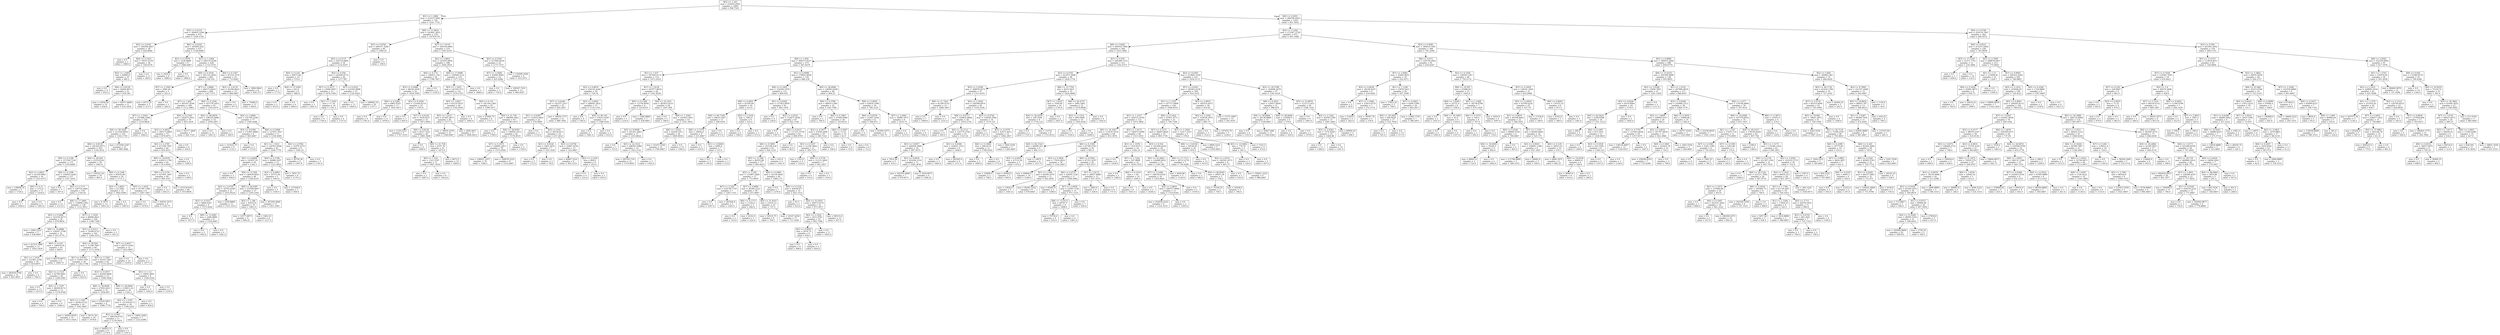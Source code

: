 digraph Tree {
node [shape=box] ;
0 [label="X[5] <= 1.243\nmse = 332652.0582\nsamples = 2000\nvalue = 996.7545"] ;
1 [label="X[1] <= 1.1869\nmse = 314237.5902\nsamples = 745\nvalue = 1241.7732"] ;
0 -> 1 [labeldistance=2.5, labelangle=45, headlabel="True"] ;
2 [label="X[3] <= 0.4119\nmse = 304825.5348\nsamples = 475\nvalue = 1106.3726"] ;
1 -> 2 ;
3 [label="X[2] <= 2.0161\nmse = 160246.4827\nsamples = 38\nvalue = 626.8684"] ;
2 -> 3 ;
4 [label="mse = 0.0\nsamples = 2\nvalue = 1866.0"] ;
3 -> 4 ;
5 [label="X[0] <= 0.1453\nmse = 79107.4159\nsamples = 36\nvalue = 558.0278"] ;
3 -> 5 ;
6 [label="X[5] <= 1.0483\nmse = 60985.6\nsamples = 25\nvalue = 685.2"] ;
5 -> 6 ;
7 [label="mse = 0.0\nsamples = 4\nvalue = 952.0"] ;
6 -> 7 ;
8 [label="X[6] <= 0.8139\nmse = 56460.8073\nsamples = 21\nvalue = 634.381"] ;
6 -> 8 ;
9 [label="mse = 12056.04\nsamples = 10\nvalue = 656.6"] ;
8 -> 9 ;
10 [label="mse = 95971.9669\nsamples = 11\nvalue = 614.1818"] ;
8 -> 10 ;
11 [label="mse = 0.0\nsamples = 11\nvalue = 269.0"] ;
5 -> 11 ;
12 [label="X[6] <= 0.0183\nmse = 295665.652\nsamples = 437\nvalue = 1148.0686"] ;
2 -> 12 ;
13 [label="X[3] <= 0.5978\nmse = 1636.8889\nsamples = 9\nvalue = 1886.6667"] ;
12 -> 13 ;
14 [label="mse = 2450.0\nsamples = 6\nvalue = 1888.0"] ;
13 -> 14 ;
15 [label="mse = 0.0\nsamples = 3\nvalue = 1884.0"] ;
13 -> 15 ;
16 [label="X[1] <= 1.1464\nmse = 290135.9168\nsamples = 428\nvalue = 1132.5374"] ;
12 -> 16 ;
17 [label="X[8] <= 6.3528\nmse = 291132.2458\nsamples = 405\nvalue = 1156.316"] ;
16 -> 17 ;
18 [label="X[7] <= 3.1991\nmse = 3985.44\nsamples = 5\nvalue = 243.4"] ;
17 -> 18 ;
19 [label="mse = 8372.25\nsamples = 2\nvalue = 212.5"] ;
18 -> 19 ;
20 [label="mse = 0.0\nsamples = 3\nvalue = 264.0"] ;
18 -> 20 ;
21 [label="X[7] <= 1.8968\nmse = 284173.6632\nsamples = 400\nvalue = 1167.7275"] ;
17 -> 21 ;
22 [label="X[7] <= 1.642\nmse = 305167.4544\nsamples = 309\nvalue = 1112.3883"] ;
21 -> 22 ;
23 [label="X[7] <= 1.5563\nmse = 237088.3388\nsamples = 230\nvalue = 1210.9826"] ;
22 -> 23 ;
24 [label="X[4] <= 58.3426\nmse = 213320.8024\nsamples = 216\nvalue = 1162.1759"] ;
23 -> 24 ;
25 [label="X[6] <= 0.8139\nmse = 181424.9572\nsamples = 203\nvalue = 1192.4532"] ;
24 -> 25 ;
26 [label="X[0] <= 0.1196\nmse = 157194.7126\nsamples = 173\nvalue = 1145.6069"] ;
25 -> 26 ;
27 [label="X[2] <= 2.0853\nmse = 61229.9961\nsamples = 16\nvalue = 1523.4375"] ;
26 -> 27 ;
28 [label="mse = 136604.16\nsamples = 5\nvalue = 1720.2"] ;
27 -> 28 ;
29 [label="X[0] <= 0.11\nmse = 1372.0\nsamples = 11\nvalue = 1434.0"] ;
27 -> 29 ;
30 [label="mse = 0.0\nsamples = 7\nvalue = 1406.0"] ;
29 -> 30 ;
31 [label="mse = 0.0\nsamples = 4\nvalue = 1483.0"] ;
29 -> 31 ;
32 [label="X[0] <= 0.1296\nmse = 150943.5438\nsamples = 157\nvalue = 1107.1019"] ;
26 -> 32 ;
33 [label="mse = 0.0\nsamples = 7\nvalue = 307.0"] ;
32 -> 33 ;
34 [label="X[2] <= 2.1171\nmse = 126719.1664\nsamples = 150\nvalue = 1144.44"] ;
32 -> 34 ;
35 [label="mse = 0.0\nsamples = 12\nvalue = 1513.0"] ;
34 -> 35 ;
36 [label="X[8] <= 17.2895\nmse = 124899.2382\nsamples = 138\nvalue = 1112.3913"] ;
34 -> 36 ;
37 [label="X[3] <= 0.5064\nmse = 163334.9273\nsamples = 34\nvalue = 878.8824"] ;
36 -> 37 ;
38 [label="mse = 1840.2222\nsamples = 3\nvalue = 436.6667"] ;
37 -> 38 ;
39 [label="X[4] <= 19.4886\nmse = 158207.3798\nsamples = 31\nvalue = 921.6774"] ;
37 -> 39 ;
40 [label="mse = 61314.1488\nsamples = 11\nvalue = 1052.1818"] ;
39 -> 40 ;
41 [label="X[0] <= 0.142\nmse = 196979.39\nsamples = 20\nvalue = 849.9"] ;
39 -> 41 ;
42 [label="X[1] <= 1.1034\nmse = 221941.2148\nsamples = 16\nvalue = 810.6875"] ;
41 -> 42 ;
43 [label="mse = 295034.0764\nsamples = 12\nvalue = 825.5833"] ;
42 -> 43 ;
44 [label="mse = 0.0\nsamples = 4\nvalue = 766.0"] ;
42 -> 44 ;
45 [label="mse = 66379.6875\nsamples = 4\nvalue = 1006.75"] ;
41 -> 45 ;
46 [label="X[7] <= 1.1659\nmse = 88680.0621\nsamples = 104\nvalue = 1188.7308"] ;
36 -> 46 ;
47 [label="X[3] <= 0.6313\nmse = 74306.6732\nsamples = 102\nvalue = 1206.3333"] ;
46 -> 47 ;
48 [label="X[4] <= 28.924\nmse = 71186.7847\nsamples = 90\nvalue = 1173.3556"] ;
47 -> 48 ;
49 [label="X[1] <= 0.9702\nmse = 73204.7181\nsamples = 28\nvalue = 1262.1786"] ;
48 -> 49 ;
50 [label="X[2] <= 2.1514\nmse = 62784.9601\nsamples = 26\nvalue = 1296.0385"] ;
49 -> 50 ;
51 [label="mse = 0.0\nsamples = 13\nvalue = 1413.0"] ;
50 -> 51 ;
52 [label="X[5] <= 1.1597\nmse = 98209.9172\nsamples = 13\nvalue = 1179.0769"] ;
50 -> 52 ;
53 [label="mse = 0.0\nsamples = 4\nvalue = 709.0"] ;
52 -> 53 ;
54 [label="mse = 0.0\nsamples = 9\nvalue = 1388.0"] ;
52 -> 54 ;
55 [label="mse = 0.0\nsamples = 2\nvalue = 822.0"] ;
49 -> 55 ;
56 [label="X[2] <= 3.7283\nmse = 65103.3447\nsamples = 62\nvalue = 1133.2419"] ;
48 -> 56 ;
57 [label="X[3] <= 0.5017\nmse = 65049.6084\nsamples = 53\nvalue = 1096.5094"] ;
56 -> 57 ;
58 [label="X[8] <= 18.9028\nmse = 27659.2415\nsamples = 33\nvalue = 1056.697"] ;
57 -> 58 ;
59 [label="X[5] <= 1.1597\nmse = 28382.9722\nsamples = 24\nvalue = 1041.6667"] ;
58 -> 59 ;
60 [label="mse = 34002.6939\nsamples = 14\nvalue = 1015.1429"] ;
59 -> 60 ;
61 [label="mse = 18151.56\nsamples = 10\nvalue = 1078.8"] ;
59 -> 61 ;
62 [label="mse = 23520.3951\nsamples = 9\nvalue = 1096.7778"] ;
58 -> 62 ;
63 [label="X[8] <= 28.0994\nmse = 119813.16\nsamples = 20\nvalue = 1162.2"] ;
57 -> 63 ;
64 [label="X[5] <= 1.1597\nmse = 121550.6173\nsamples = 18\nvalue = 1196.2222"] ;
63 -> 64 ;
65 [label="X[3] <= 0.565\nmse = 189338.9752\nsamples = 11\nvalue = 1179.5455"] ;
64 -> 65 ;
66 [label="mse = 346921.0\nsamples = 6\nvalue = 1170.0"] ;
65 -> 66 ;
67 [label="mse = 0.0\nsamples = 5\nvalue = 1191.0"] ;
65 -> 67 ;
68 [label="mse = 13902.2449\nsamples = 7\nvalue = 1222.4286"] ;
64 -> 68 ;
69 [label="mse = 0.0\nsamples = 2\nvalue = 856.0"] ;
63 -> 69 ;
70 [label="X[1] <= 1.12\nmse = 10682.4691\nsamples = 9\nvalue = 1349.5556"] ;
56 -> 70 ;
71 [label="mse = 0.0\nsamples = 5\nvalue = 1442.0"] ;
70 -> 71 ;
72 [label="mse = 0.0\nsamples = 4\nvalue = 1234.0"] ;
70 -> 72 ;
73 [label="X[7] <= 0.4057\nmse = 28375.5556\nsamples = 12\nvalue = 1453.6667"] ;
47 -> 73 ;
74 [label="mse = 0.0\nsamples = 10\nvalue = 1529.0"] ;
73 -> 74 ;
75 [label="mse = 0.0\nsamples = 2\nvalue = 1077.0"] ;
73 -> 75 ;
76 [label="mse = 0.0\nsamples = 2\nvalue = 291.0"] ;
46 -> 76 ;
77 [label="X[4] <= 28.924\nmse = 235518.04\nsamples = 30\nvalue = 1462.6"] ;
25 -> 77 ;
78 [label="mse = 144522.24\nsamples = 10\nvalue = 965.4"] ;
77 -> 78 ;
79 [label="X[0] <= 0.1296\nmse = 95610.06\nsamples = 20\nvalue = 1711.2"] ;
77 -> 79 ;
80 [label="X[2] <= 2.0853\nmse = 22.2092\nsamples = 14\nvalue = 1892.9286"] ;
79 -> 80 ;
81 [label="mse = 6.1875\nsamples = 12\nvalue = 1891.25"] ;
80 -> 81 ;
82 [label="mse = 0.0\nsamples = 2\nvalue = 1903.0"] ;
80 -> 82 ;
83 [label="X[5] <= 1.2035\nmse = 61785.1389\nsamples = 6\nvalue = 1287.1667"] ;
79 -> 83 ;
84 [label="mse = 0.0\nsamples = 2\nvalue = 1476.0"] ;
83 -> 84 ;
85 [label="mse = 65934.1875\nsamples = 4\nvalue = 1192.75"] ;
83 -> 85 ;
86 [label="mse = 473540.2367\nsamples = 13\nvalue = 689.3846"] ;
24 -> 86 ;
87 [label="mse = 0.0\nsamples = 14\nvalue = 1964.0"] ;
23 -> 87 ;
88 [label="X[0] <= 0.1595\nmse = 392675.5921\nsamples = 79\nvalue = 825.3418"] ;
22 -> 88 ;
89 [label="X[3] <= 0.4852\nmse = 395173.9905\nsamples = 72\nvalue = 879.8472"] ;
88 -> 89 ;
90 [label="X[2] <= 2.2785\nmse = 417240.7947\nsamples = 64\nvalue = 934.9531"] ;
89 -> 90 ;
91 [label="X[8] <= 24.8335\nmse = 416412.1782\nsamples = 62\nvalue = 913.8226"] ;
90 -> 91 ;
92 [label="X[0] <= 0.1276\nmse = 427491.3497\nsamples = 60\nvalue = 904.3167"] ;
91 -> 92 ;
93 [label="mse = 0.0\nsamples = 12\nvalue = 842.0"] ;
92 -> 93 ;
94 [label="mse = 533150.635\nsamples = 48\nvalue = 919.8958"] ;
92 -> 94 ;
95 [label="mse = 0.0\nsamples = 2\nvalue = 1199.0"] ;
91 -> 95 ;
96 [label="mse = 0.0\nsamples = 2\nvalue = 1590.0"] ;
90 -> 96 ;
97 [label="mse = 0.0\nsamples = 8\nvalue = 439.0"] ;
89 -> 97 ;
98 [label="mse = 22117.3469\nsamples = 7\nvalue = 264.7143"] ;
88 -> 98 ;
99 [label="X[0] <= 0.1204\nmse = 167178.1652\nsamples = 91\nvalue = 1355.6374"] ;
21 -> 99 ;
100 [label="X[4] <= 48.0876\nmse = 198120.4898\nsamples = 14\nvalue = 1659.2857"] ;
99 -> 100 ;
101 [label="mse = 0.0\nsamples = 12\nvalue = 1841.0"] ;
100 -> 101 ;
102 [label="mse = 0.0\nsamples = 2\nvalue = 569.0"] ;
100 -> 102 ;
103 [label="X[2] <= 2.0906\nmse = 141740.2189\nsamples = 77\nvalue = 1300.4286"] ;
99 -> 103 ;
104 [label="X[3] <= 0.6399\nmse = 171961.8889\nsamples = 6\nvalue = 945.6667"] ;
103 -> 104 ;
105 [label="mse = 153222.75\nsamples = 4\nvalue = 1132.5"] ;
104 -> 105 ;
106 [label="mse = 0.0\nsamples = 2\nvalue = 572.0"] ;
104 -> 106 ;
107 [label="X[0] <= 0.2908\nmse = 127651.7627\nsamples = 71\nvalue = 1330.4085"] ;
103 -> 107 ;
108 [label="X[1] <= 1.1012\nmse = 129763.9506\nsamples = 63\nvalue = 1296.7778"] ;
107 -> 108 ;
109 [label="X[1] <= 0.8498\nmse = 145637.01\nsamples = 50\nvalue = 1342.3"] ;
108 -> 109 ;
110 [label="mse = 0.0\nsamples = 2\nvalue = 994.0"] ;
109 -> 110 ;
111 [label="X[4] <= 31.958\nmse = 146439.9023\nsamples = 48\nvalue = 1356.8125"] ;
109 -> 111 ;
112 [label="X[2] <= 2.6728\nmse = 18742.6168\nsamples = 21\nvalue = 1435.9524"] ;
111 -> 112 ;
113 [label="X[3] <= 0.5527\nmse = 6668.0247\nsamples = 9\nvalue = 1575.4444"] ;
112 -> 113 ;
114 [label="mse = 0.0\nsamples = 3\nvalue = 1677.0"] ;
113 -> 114 ;
115 [label="X[8] <= 12.4481\nmse = 2266.8889\nsamples = 6\nvalue = 1524.6667"] ;
113 -> 115 ;
116 [label="mse = 0.0\nsamples = 2\nvalue = 1592.0"] ;
115 -> 116 ;
117 [label="mse = 0.0\nsamples = 4\nvalue = 1491.0"] ;
115 -> 117 ;
118 [label="mse = 2259.8889\nsamples = 12\nvalue = 1331.3333"] ;
112 -> 118 ;
119 [label="X[8] <= 26.6387\nmse = 237099.8957\nsamples = 27\nvalue = 1295.2593"] ;
111 -> 119 ;
120 [label="X[5] <= 1.186\nmse = 45010.8\nsamples = 10\nvalue = 1081.0"] ;
119 -> 120 ;
121 [label="mse = 12577.6875\nsamples = 4\nvalue = 846.25"] ;
120 -> 121 ;
122 [label="mse = 5402.25\nsamples = 6\nvalue = 1237.5"] ;
120 -> 122 ;
123 [label="mse = 307204.5606\nsamples = 17\nvalue = 1421.2941"] ;
119 -> 123 ;
124 [label="X[0] <= 0.1706\nmse = 30088.5207\nsamples = 13\nvalue = 1121.6923"] ;
108 -> 124 ;
125 [label="X[3] <= 0.4903\nmse = 55751.04\nsamples = 5\nvalue = 1043.6"] ;
124 -> 125 ;
126 [label="mse = 0.0\nsamples = 3\nvalue = 1100.0"] ;
125 -> 126 ;
127 [label="mse = 127449.0\nsamples = 2\nvalue = 959.0"] ;
125 -> 127 ;
128 [label="mse = 7855.75\nsamples = 8\nvalue = 1170.5"] ;
124 -> 128 ;
129 [label="X[2] <= 2.6706\nmse = 31970.4375\nsamples = 8\nvalue = 1595.25"] ;
107 -> 129 ;
130 [label="mse = 30759.36\nsamples = 5\nvalue = 1507.8"] ;
129 -> 130 ;
131 [label="mse = 0.0\nsamples = 3\nvalue = 1741.0"] ;
129 -> 131 ;
132 [label="X[0] <= 0.1347\nmse = 87316.3176\nsamples = 23\nvalue = 713.8261"] ;
16 -> 132 ;
133 [label="X[2] <= 2.0176\nmse = 65166.8622\nsamples = 15\nvalue = 866.0667"] ;
132 -> 133 ;
134 [label="mse = 0.0\nsamples = 2\nvalue = 977.0"] ;
133 -> 134 ;
135 [label="mse = 73008.0\nsamples = 13\nvalue = 849.0"] ;
133 -> 135 ;
136 [label="mse = 3906.9844\nsamples = 8\nvalue = 428.375"] ;
132 -> 136 ;
137 [label="X[8] <= 11.9816\nmse = 241801.3625\nsamples = 270\nvalue = 1479.9778"] ;
1 -> 137 ;
138 [label="X[3] <= 0.6781\nmse = 299147.3208\nsamples = 60\nvalue = 1089.25"] ;
137 -> 138 ;
139 [label="X[3] <= 0.5137\nmse = 259724.6885\nsamples = 56\nvalue = 1152.9107"] ;
138 -> 139 ;
140 [label="X[0] <= 0.142\nmse = 40675.84\nsamples = 10\nvalue = 579.4"] ;
139 -> 140 ;
141 [label="mse = 0.0\nsamples = 2\nvalue = 177.0"] ;
140 -> 141 ;
142 [label="X[4] <= 27.4561\nmse = 243.0\nsamples = 8\nvalue = 680.0"] ;
140 -> 142 ;
143 [label="mse = 0.0\nsamples = 2\nvalue = 653.0"] ;
142 -> 143 ;
144 [label="mse = 0.0\nsamples = 6\nvalue = 689.0"] ;
142 -> 144 ;
145 [label="X[3] <= 0.556\nmse = 220296.6772\nsamples = 46\nvalue = 1277.587"] ;
139 -> 145 ;
146 [label="X[7] <= 0.1675\nmse = 13946.0947\nsamples = 13\nvalue = 1676.5385"] ;
145 -> 146 ;
147 [label="mse = 0.0\nsamples = 3\nvalue = 1461.0"] ;
146 -> 147 ;
148 [label="X[1] <= 1.1932\nmse = 11.76\nsamples = 10\nvalue = 1741.2"] ;
146 -> 148 ;
149 [label="mse = 0.0\nsamples = 6\nvalue = 1744.0"] ;
148 -> 149 ;
150 [label="mse = 0.0\nsamples = 4\nvalue = 1737.0"] ;
148 -> 150 ;
151 [label="X[7] <= 0.0101\nmse = 214185.8806\nsamples = 33\nvalue = 1120.4242"] ;
145 -> 151 ;
152 [label="mse = 0.0\nsamples = 13\nvalue = 1064.0"] ;
151 -> 152 ;
153 [label="mse = 349992.19\nsamples = 20\nvalue = 1157.1"] ;
151 -> 153 ;
154 [label="mse = 0.0\nsamples = 4\nvalue = 198.0"] ;
138 -> 154 ;
155 [label="X[7] <= 1.0135\nmse = 169334.6084\nsamples = 210\nvalue = 1591.6143"] ;
137 -> 155 ;
156 [label="X[2] <= 2.0853\nmse = 141035.0854\nsamples = 188\nvalue = 1640.2819"] ;
155 -> 156 ;
157 [label="X[0] <= 0.174\nmse = 106911.192\nsamples = 54\nvalue = 1796.7407"] ;
156 -> 157 ;
158 [label="X[3] <= 0.5086\nmse = 98194.3639\nsamples = 52\nvalue = 1818.5385"] ;
157 -> 158 ;
159 [label="X[6] <= 0.5284\nmse = 6982.9343\nsamples = 17\nvalue = 1931.6471"] ;
158 -> 159 ;
160 [label="mse = 0.0\nsamples = 4\nvalue = 1781.0"] ;
159 -> 160 ;
161 [label="mse = 0.0\nsamples = 13\nvalue = 1978.0"] ;
159 -> 161 ;
162 [label="X[3] <= 0.5456\nmse = 133264.8114\nsamples = 35\nvalue = 1763.6"] ;
158 -> 162 ;
163 [label="mse = 0.0\nsamples = 3\nvalue = 603.0"] ;
162 -> 163 ;
164 [label="X[7] <= 0.0129\nmse = 7639.0537\nsamples = 32\nvalue = 1872.4062"] ;
162 -> 164 ;
165 [label="mse = 1120.2222\nsamples = 3\nvalue = 1747.3333"] ;
164 -> 165 ;
166 [label="X[6] <= 0.8139\nmse = 6527.7432\nsamples = 29\nvalue = 1885.3448"] ;
164 -> 166 ;
167 [label="mse = 0.0\nsamples = 4\nvalue = 1960.0"] ;
166 -> 167 ;
168 [label="X[4] <= 21.758\nmse = 6537.76\nsamples = 25\nvalue = 1873.4"] ;
166 -> 168 ;
169 [label="X[5] <= 1.224\nmse = 1321.2397\nsamples = 11\nvalue = 1847.1818"] ;
168 -> 169 ;
170 [label="mse = 0.0\nsamples = 5\nvalue = 1887.0"] ;
169 -> 170 ;
171 [label="mse = 0.0\nsamples = 6\nvalue = 1814.0"] ;
169 -> 171 ;
172 [label="mse = 9672.0\nsamples = 14\nvalue = 1894.0"] ;
168 -> 172 ;
173 [label="mse = 0.0\nsamples = 2\nvalue = 1230.0"] ;
157 -> 173 ;
174 [label="X[8] <= 17.0098\nmse = 140946.3122\nsamples = 134\nvalue = 1577.2313"] ;
156 -> 174 ;
175 [label="X[5] <= 1.1455\nmse = 142193.573\nsamples = 131\nvalue = 1570.5725"] ;
174 -> 175 ;
176 [label="X[5] <= 1.0817\nmse = 63125.9525\nsamples = 44\nvalue = 1532.9545"] ;
175 -> 176 ;
177 [label="X[5] <= 1.0127\nmse = 47365.5875\nsamples = 40\nvalue = 1577.75"] ;
176 -> 177 ;
178 [label="mse = 79839.1078\nsamples = 23\nvalue = 1560.6087"] ;
177 -> 178 ;
179 [label="mse = 2495.4671\nsamples = 17\nvalue = 1600.9412"] ;
177 -> 179 ;
180 [label="mse = 0.0\nsamples = 4\nvalue = 1085.0"] ;
176 -> 180 ;
181 [label="X[0] <= 0.133\nmse = 181104.1485\nsamples = 87\nvalue = 1589.5977"] ;
175 -> 181 ;
182 [label="mse = 43560.75\nsamples = 4\nvalue = 1717.5"] ;
181 -> 182 ;
183 [label="X[4] <= 21.758\nmse = 186906.3661\nsamples = 83\nvalue = 1583.4337"] ;
181 -> 183 ;
184 [label="mse = 0.0\nsamples = 2\nvalue = 1769.0"] ;
183 -> 184 ;
185 [label="X[4] <= 38.6595\nmse = 190650.1015\nsamples = 81\nvalue = 1578.8519"] ;
183 -> 185 ;
186 [label="X[7] <= 0.1675\nmse = 194891.4911\nsamples = 79\nvalue = 1575.0506"] ;
185 -> 186 ;
187 [label="mse = 196021.1071\nsamples = 70\nvalue = 1580.5"] ;
186 -> 187 ;
188 [label="mse = 184078.2222\nsamples = 9\nvalue = 1532.6667"] ;
186 -> 188 ;
189 [label="mse = 0.0\nsamples = 2\nvalue = 1729.0"] ;
185 -> 189 ;
190 [label="mse = 0.0\nsamples = 3\nvalue = 1868.0"] ;
174 -> 190 ;
191 [label="X[3] <= 0.5545\nmse = 217964.6529\nsamples = 22\nvalue = 1175.7273"] ;
155 -> 191 ;
192 [label="X[7] <= 3.2848\nmse = 93494.4949\nsamples = 14\nvalue = 925.9286"] ;
191 -> 192 ;
193 [label="mse = 0.0\nsamples = 2\nvalue = 716.0"] ;
192 -> 193 ;
194 [label="mse = 100507.7431\nsamples = 12\nvalue = 960.9167"] ;
192 -> 194 ;
195 [label="mse = 135490.3594\nsamples = 8\nvalue = 1612.875"] ;
191 -> 195 ;
196 [label="X[0] <= 0.2931\nmse = 286790.0543\nsamples = 1255\nvalue = 851.3052"] ;
0 -> 196 [labeldistance=2.5, labelangle=-45, headlabel="False"] ;
197 [label="X[2] <= 3.1292\nmse = 272367.3726\nsamples = 873\nvalue = 941.1684"] ;
196 -> 197 ;
198 [label="X[8] <= 5.6401\nmse = 299163.7806\nsamples = 584\nvalue = 1015.3682"] ;
197 -> 198 ;
199 [label="X[8] <= 1.959\nmse = 306573.9227\nsamples = 273\nvalue = 847.8278"] ;
198 -> 199 ;
200 [label="X[1] <= 1.037\nmse = 397444.6172\nsamples = 114\nvalue = 1073.2018"] ;
199 -> 200 ;
201 [label="X[3] <= 0.6876\nmse = 250145.4244\nsamples = 50\nvalue = 729.34"] ;
200 -> 201 ;
202 [label="X[7] <= 4.6166\nmse = 142337.2327\nsamples = 35\nvalue = 562.2857"] ;
201 -> 202 ;
203 [label="X[1] <= 0.8387\nmse = 112814.4463\nsamples = 22\nvalue = 374.0909"] ;
202 -> 203 ;
204 [label="mse = 0.0\nsamples = 3\nvalue = 1114.0"] ;
203 -> 204 ;
205 [label="X[3] <= 0.62\nmse = 30536.615\nsamples = 19\nvalue = 257.2632"] ;
203 -> 205 ;
206 [label="X[1] <= 0.9144\nmse = 1803.2653\nsamples = 7\nvalue = 145.1429"] ;
205 -> 206 ;
207 [label="mse = 0.0\nsamples = 5\nvalue = 172.0"] ;
206 -> 207 ;
208 [label="mse = 0.0\nsamples = 2\nvalue = 78.0"] ;
206 -> 208 ;
209 [label="X[3] <= 0.6758\nmse = 35687.0556\nsamples = 12\nvalue = 322.6667"] ;
205 -> 209 ;
210 [label="mse = 60867.2222\nsamples = 6\nvalue = 392.3333"] ;
209 -> 210 ;
211 [label="X[2] <= 2.1256\nmse = 800.0\nsamples = 6\nvalue = 253.0"] ;
209 -> 211 ;
212 [label="mse = 0.0\nsamples = 4\nvalue = 233.0"] ;
211 -> 212 ;
213 [label="mse = 0.0\nsamples = 2\nvalue = 293.0"] ;
211 -> 213 ;
214 [label="mse = 30930.1775\nsamples = 13\nvalue = 880.7692"] ;
202 -> 214 ;
215 [label="X[2] <= 2.0493\nmse = 284642.3822\nsamples = 15\nvalue = 1119.1333"] ;
201 -> 215 ;
216 [label="mse = 0.0\nsamples = 6\nvalue = 700.0"] ;
215 -> 216 ;
217 [label="X[4] <= 46.142\nmse = 279212.0247\nsamples = 9\nvalue = 1398.5556"] ;
215 -> 217 ;
218 [label="mse = 0.0\nsamples = 7\nvalue = 1681.0"] ;
217 -> 218 ;
219 [label="mse = 0.0\nsamples = 2\nvalue = 410.0"] ;
217 -> 219 ;
220 [label="X[7] <= 1.9138\nmse = 347977.8818\nsamples = 64\nvalue = 1341.8438"] ;
200 -> 220 ;
221 [label="X[0] <= 0.1296\nmse = 12756.8056\nsamples = 6\nvalue = 319.8333"] ;
220 -> 221 ;
222 [label="mse = 0.0\nsamples = 3\nvalue = 210.0"] ;
221 -> 222 ;
223 [label="mse = 1386.8889\nsamples = 3\nvalue = 429.6667"] ;
221 -> 223 ;
224 [label="X[4] <= 25.1931\nmse = 263425.8315\nsamples = 58\nvalue = 1447.569"] ;
220 -> 224 ;
225 [label="mse = 0.0\nsamples = 5\nvalue = 348.0"] ;
224 -> 225 ;
226 [label="X[8] <= 1.3592\nmse = 163455.3051\nsamples = 53\nvalue = 1551.3019"] ;
224 -> 226 ;
227 [label="X[5] <= 9.9508\nmse = 291261.2803\nsamples = 17\nvalue = 1255.8824"] ;
226 -> 227 ;
228 [label="mse = 0.0\nsamples = 3\nvalue = 755.0"] ;
227 -> 228 ;
229 [label="X[5] <= 22.3122\nmse = 288393.5969\nsamples = 14\nvalue = 1363.2143"] ;
227 -> 229 ;
230 [label="mse = 365745.719\nsamples = 11\nvalue = 1379.9091"] ;
229 -> 230 ;
231 [label="mse = 0.0\nsamples = 3\nvalue = 1302.0"] ;
229 -> 231 ;
232 [label="X[8] <= 1.6242\nmse = 42429.1011\nsamples = 36\nvalue = 1690.8056"] ;
226 -> 232 ;
233 [label="mse = 53355.5556\nsamples = 21\nvalue = 1780.6667"] ;
232 -> 233 ;
234 [label="mse = 0.0\nsamples = 15\nvalue = 1565.0"] ;
232 -> 234 ;
235 [label="X[1] <= 0.9686\nmse = 178892.4838\nsamples = 159\nvalue = 686.239"] ;
199 -> 235 ;
236 [label="X[6] <= 0.1003\nmse = 154200.1979\nsamples = 111\nvalue = 806.018"] ;
235 -> 236 ;
237 [label="X[8] <= 4.4405\nmse = 42350.69\nsamples = 20\nvalue = 413.9"] ;
236 -> 237 ;
238 [label="X[4] <= 84.7169\nmse = 44633.5207\nsamples = 11\nvalue = 298.4545"] ;
237 -> 238 ;
239 [label="X[8] <= 2.7379\nmse = 16856.0\nsamples = 9\nvalue = 215.6667"] ;
238 -> 239 ;
240 [label="mse = 0.0\nsamples = 2\nvalue = 435.0"] ;
239 -> 240 ;
241 [label="X[1] <= 0.8446\nmse = 4000.0\nsamples = 7\nvalue = 153.0"] ;
239 -> 241 ;
242 [label="mse = 0.0\nsamples = 5\nvalue = 193.0"] ;
241 -> 242 ;
243 [label="mse = 0.0\nsamples = 2\nvalue = 53.0"] ;
241 -> 243 ;
244 [label="mse = 0.0\nsamples = 2\nvalue = 671.0"] ;
238 -> 244 ;
245 [label="X[2] <= 2.1454\nmse = 3362.0\nsamples = 9\nvalue = 555.0"] ;
237 -> 245 ;
246 [label="mse = 0.0\nsamples = 6\nvalue = 596.0"] ;
245 -> 246 ;
247 [label="mse = 0.0\nsamples = 3\nvalue = 473.0"] ;
245 -> 247 ;
248 [label="X[1] <= 0.8302\nmse = 137562.9059\nsamples = 91\nvalue = 892.1978"] ;
236 -> 248 ;
249 [label="mse = 0.0\nsamples = 4\nvalue = 228.0"] ;
248 -> 249 ;
250 [label="X[2] <= 2.0532\nmse = 122671.9186\nsamples = 87\nvalue = 922.7356"] ;
248 -> 250 ;
251 [label="mse = 0.0\nsamples = 4\nvalue = 1397.0"] ;
250 -> 251 ;
252 [label="X[6] <= 0.8127\nmse = 117221.5758\nsamples = 83\nvalue = 899.8795"] ;
250 -> 252 ;
253 [label="X[6] <= 0.5895\nmse = 103108.528\nsamples = 81\nvalue = 920.1235"] ;
252 -> 253 ;
254 [label="X[5] <= 12.366\nmse = 96325.86\nsamples = 77\nvalue = 895.6623"] ;
253 -> 254 ;
255 [label="X[5] <= 3.182\nmse = 115087.3484\nsamples = 37\nvalue = 772.9459"] ;
254 -> 255 ;
256 [label="X[7] <= 3.329\nmse = 224738.7755\nsamples = 7\nvalue = 1202.7143"] ;
255 -> 256 ;
257 [label="mse = 0.0\nsamples = 2\nvalue = 1047.0"] ;
256 -> 257 ;
258 [label="mse = 301056.0\nsamples = 5\nvalue = 1265.0"] ;
256 -> 258 ;
259 [label="X[7] <= 4.9989\nmse = 36349.2222\nsamples = 30\nvalue = 672.6667"] ;
255 -> 259 ;
260 [label="X[0] <= 0.1773\nmse = 11203.2\nsamples = 5\nvalue = 400.0"] ;
259 -> 260 ;
261 [label="mse = 0.0\nsamples = 2\nvalue = 514.0"] ;
260 -> 261 ;
262 [label="mse = 4232.0\nsamples = 3\nvalue = 324.0"] ;
260 -> 262 ;
263 [label="X[4] <= 31.9167\nmse = 23535.12\nsamples = 25\nvalue = 727.2"] ;
259 -> 263 ;
264 [label="mse = 50310.75\nsamples = 8\nvalue = 760.5"] ;
263 -> 264 ;
265 [label="mse = 10167.4256\nsamples = 17\nvalue = 711.5294"] ;
263 -> 265 ;
266 [label="X[6] <= 0.2985\nmse = 52156.4944\nsamples = 40\nvalue = 1009.175"] ;
254 -> 266 ;
267 [label="mse = 0.0\nsamples = 7\nvalue = 1278.0"] ;
266 -> 267 ;
268 [label="X[0] <= 0.1218\nmse = 44638.977\nsamples = 33\nvalue = 952.1515"] ;
266 -> 268 ;
269 [label="mse = 81.0\nsamples = 2\nvalue = 623.0"] ;
268 -> 269 ;
270 [label="X[4] <= 53.2932\nmse = 40073.0114\nsamples = 31\nvalue = 973.3871"] ;
268 -> 270 ;
271 [label="X[2] <= 2.1454\nmse = 3011.8781\nsamples = 19\nvalue = 983.7368"] ;
270 -> 271 ;
272 [label="X[1] <= 0.9055\nmse = 5676.75\nsamples = 8\nvalue = 954.5"] ;
271 -> 272 ;
273 [label="mse = 0.0\nsamples = 6\nvalue = 998.0"] ;
272 -> 273 ;
274 [label="mse = 0.0\nsamples = 2\nvalue = 824.0"] ;
272 -> 274 ;
275 [label="mse = 0.0\nsamples = 11\nvalue = 1005.0"] ;
271 -> 275 ;
276 [label="mse = 98315.0\nsamples = 12\nvalue = 957.0"] ;
270 -> 276 ;
277 [label="mse = 432.0\nsamples = 4\nvalue = 1391.0"] ;
253 -> 277 ;
278 [label="mse = 0.0\nsamples = 2\nvalue = 80.0"] ;
252 -> 278 ;
279 [label="X[4] <= 58.6946\nmse = 126093.0208\nsamples = 48\nvalue = 409.25"] ;
235 -> 279 ;
280 [label="X[6] <= 0.3789\nmse = 46610.1396\nsamples = 32\nvalue = 230.7188"] ;
279 -> 280 ;
281 [label="mse = 0.0\nsamples = 2\nvalue = 784.0"] ;
280 -> 281 ;
282 [label="X[0] <= 0.1963\nmse = 27948.9389\nsamples = 30\nvalue = 193.8333"] ;
280 -> 282 ;
283 [label="X[3] <= 0.5977\nmse = 27659.2006\nsamples = 18\nvalue = 280.7222"] ;
282 -> 283 ;
284 [label="X[3] <= 0.5107\nmse = 11250.3802\nsamples = 11\nvalue = 395.7273"] ;
283 -> 284 ;
285 [label="mse = 1323.0\nsamples = 4\nvalue = 316.0"] ;
284 -> 285 ;
286 [label="X[8] <= 3.5734\nmse = 11215.3469\nsamples = 7\nvalue = 441.2857"] ;
284 -> 286 ;
287 [label="mse = 0.0\nsamples = 4\nvalue = 533.0"] ;
286 -> 287 ;
288 [label="mse = 0.0\nsamples = 3\nvalue = 319.0"] ;
286 -> 288 ;
289 [label="mse = 0.0\nsamples = 7\nvalue = 100.0"] ;
283 -> 289 ;
290 [label="X[6] <= 0.5907\nmse = 72.25\nsamples = 12\nvalue = 63.5"] ;
282 -> 290 ;
291 [label="mse = 0.0\nsamples = 6\nvalue = 55.0"] ;
290 -> 291 ;
292 [label="mse = 0.0\nsamples = 6\nvalue = 72.0"] ;
290 -> 292 ;
293 [label="X[8] <= 5.0659\nmse = 93818.3398\nsamples = 16\nvalue = 766.3125"] ;
279 -> 293 ;
294 [label="X[6] <= 0.8579\nmse = 23363.3594\nsamples = 8\nvalue = 496.875"] ;
293 -> 294 ;
295 [label="mse = 0.0\nsamples = 4\nvalue = 448.0"] ;
294 -> 295 ;
296 [label="mse = 41949.1875\nsamples = 4\nvalue = 545.75"] ;
294 -> 296 ;
297 [label="X[7] <= 2.5061\nmse = 19080.1875\nsamples = 8\nvalue = 1035.75"] ;
293 -> 297 ;
298 [label="mse = 0.0\nsamples = 2\nvalue = 1275.0"] ;
297 -> 298 ;
299 [label="mse = 0.0\nsamples = 6\nvalue = 956.0"] ;
297 -> 299 ;
300 [label="X[1] <= 0.935\nmse = 246389.7123\nsamples = 311\nvalue = 1162.4373"] ;
198 -> 300 ;
301 [label="X[3] <= 0.5761\nmse = 221975.3906\nsamples = 90\nvalue = 1428.1778"] ;
300 -> 301 ;
302 [label="X[5] <= 2.4189\nmse = 308676.0572\nsamples = 57\nvalue = 1311.6316"] ;
301 -> 302 ;
303 [label="X[8] <= 11.7431\nmse = 81200.9722\nsamples = 12\nvalue = 1668.1667"] ;
302 -> 303 ;
304 [label="mse = 0.0\nsamples = 7\nvalue = 1909.0"] ;
303 -> 304 ;
305 [label="mse = 0.0\nsamples = 5\nvalue = 1331.0"] ;
303 -> 305 ;
306 [label="X[2] <= 2.3456\nmse = 326398.6914\nsamples = 45\nvalue = 1216.5556"] ;
302 -> 306 ;
307 [label="X[8] <= 9.0717\nmse = 330852.8894\nsamples = 29\nvalue = 1019.2759"] ;
306 -> 307 ;
308 [label="mse = 0.0\nsamples = 4\nvalue = 495.0"] ;
307 -> 308 ;
309 [label="X[4] <= 35.2112\nmse = 332774.3744\nsamples = 25\nvalue = 1103.16"] ;
307 -> 309 ;
310 [label="X[5] <= 5.8507\nmse = 294058.3086\nsamples = 16\nvalue = 897.9375"] ;
309 -> 310 ;
311 [label="mse = 7814.56\nsamples = 5\nvalue = 470.2"] ;
310 -> 311 ;
312 [label="X[1] <= 0.8439\nmse = 303204.2314\nsamples = 11\nvalue = 1092.3636"] ;
310 -> 312 ;
313 [label="mse = 441052.4082\nsamples = 7\nvalue = 979.8571"] ;
312 -> 313 ;
314 [label="mse = 1054.6875\nsamples = 4\nvalue = 1289.25"] ;
312 -> 314 ;
315 [label="X[1] <= 0.8368\nmse = 193621.3333\nsamples = 9\nvalue = 1468.0"] ;
309 -> 315 ;
316 [label="mse = 0.0\nsamples = 3\nvalue = 1662.0"] ;
315 -> 316 ;
317 [label="mse = 262205.0\nsamples = 6\nvalue = 1371.0"] ;
315 -> 317 ;
318 [label="X[3] <= 0.4728\nmse = 119928.3594\nsamples = 16\nvalue = 1574.125"] ;
306 -> 318 ;
319 [label="mse = 0.0\nsamples = 2\nvalue = 817.0"] ;
318 -> 319 ;
320 [label="X[5] <= 4.5579\nmse = 43471.0612\nsamples = 14\nvalue = 1682.2857"] ;
318 -> 320 ;
321 [label="X[8] <= 11.6961\nmse = 286.6116\nsamples = 11\nvalue = 1790.4545"] ;
320 -> 321 ;
322 [label="mse = 0.0\nsamples = 5\nvalue = 1809.0"] ;
321 -> 322 ;
323 [label="mse = 0.0\nsamples = 6\nvalue = 1775.0"] ;
321 -> 323 ;
324 [label="mse = 1605.5556\nsamples = 3\nvalue = 1285.6667"] ;
320 -> 324 ;
325 [label="X[8] <= 15.7792\nmse = 8233.5831\nsamples = 33\nvalue = 1629.4848"] ;
301 -> 325 ;
326 [label="X[7] <= 1.0253\nmse = 3166.09\nsamples = 10\nvalue = 1745.9"] ;
325 -> 326 ;
327 [label="X[4] <= 26.0359\nmse = 100.3594\nsamples = 8\nvalue = 1718.125"] ;
326 -> 327 ;
328 [label="mse = 0.0\nsamples = 2\nvalue = 1701.0"] ;
327 -> 328 ;
329 [label="mse = 3.4722\nsamples = 6\nvalue = 1723.8333"] ;
327 -> 329 ;
330 [label="mse = 0.0\nsamples = 2\nvalue = 1857.0"] ;
326 -> 330 ;
331 [label="X[8] <= 20.4757\nmse = 1982.5482\nsamples = 23\nvalue = 1578.8696"] ;
325 -> 331 ;
332 [label="X[2] <= 2.1514\nmse = 894.0499\nsamples = 19\nvalue = 1595.0526"] ;
331 -> 332 ;
333 [label="mse = 0.0\nsamples = 3\nvalue = 1526.0"] ;
332 -> 333 ;
334 [label="mse = 0.0\nsamples = 16\nvalue = 1608.0"] ;
332 -> 334 ;
335 [label="mse = 0.0\nsamples = 4\nvalue = 1502.0"] ;
331 -> 335 ;
336 [label="X[3] <= 0.6305\nmse = 215862.1429\nsamples = 221\nvalue = 1054.2172"] ;
300 -> 336 ;
337 [label="X[7] <= 4.9391\nmse = 185463.0236\nsamples = 164\nvalue = 954.3232"] ;
336 -> 337 ;
338 [label="X[1] <= 1.1355\nmse = 167717.6806\nsamples = 144\nvalue = 1000.8333"] ;
337 -> 338 ;
339 [label="X[1] <= 1.1017\nmse = 164515.2078\nsamples = 112\nvalue = 1072.5804"] ;
338 -> 339 ;
340 [label="X[5] <= 16.3297\nmse = 113534.7619\nsamples = 68\nvalue = 915.3676"] ;
339 -> 340 ;
341 [label="X[4] <= 64.1524\nmse = 69008.321\nsamples = 9\nvalue = 485.1111"] ;
340 -> 341 ;
342 [label="X[3] <= 0.6025\nmse = 47133.36\nsamples = 5\nvalue = 670.2"] ;
341 -> 342 ;
343 [label="mse = 33489.0\nsamples = 2\nvalue = 768.0"] ;
342 -> 343 ;
344 [label="mse = 45602.0\nsamples = 3\nvalue = 605.0"] ;
342 -> 344 ;
345 [label="mse = 1.6875\nsamples = 4\nvalue = 253.75"] ;
341 -> 345 ;
346 [label="X[0] <= 0.1595\nmse = 87780.5763\nsamples = 59\nvalue = 981.0"] ;
340 -> 346 ;
347 [label="X[3] <= 0.5064\nmse = 77610.4622\nsamples = 30\nvalue = 1102.2667"] ;
346 -> 347 ;
348 [label="mse = 64800.0\nsamples = 19\nvalue = 1189.0"] ;
347 -> 348 ;
349 [label="X[1] <= 1.096\nmse = 64300.2479\nsamples = 11\nvalue = 952.4545"] ;
347 -> 349 ;
350 [label="mse = 13924.0\nsamples = 5\nvalue = 1041.0"] ;
349 -> 350 ;
351 [label="mse = 94302.2222\nsamples = 6\nvalue = 878.6667"] ;
349 -> 351 ;
352 [label="X[6] <= 0.5942\nmse = 67351.4197\nsamples = 29\nvalue = 855.5517"] ;
346 -> 352 ;
353 [label="X[6] <= 0.4737\nmse = 42850.7128\nsamples = 17\nvalue = 1009.5882"] ;
352 -> 353 ;
354 [label="mse = 95481.0\nsamples = 2\nvalue = 1298.0"] ;
353 -> 354 ;
355 [label="X[7] <= 2.4058\nmse = 23263.7156\nsamples = 15\nvalue = 971.1333"] ;
353 -> 355 ;
356 [label="X[8] <= 12.9112\nmse = 40707.0\nsamples = 8\nvalue = 1008.0"] ;
355 -> 356 ;
357 [label="mse = 70756.0\nsamples = 4\nvalue = 935.0"] ;
356 -> 357 ;
358 [label="mse = 0.0\nsamples = 4\nvalue = 1081.0"] ;
356 -> 358 ;
359 [label="mse = 0.0\nsamples = 7\nvalue = 929.0"] ;
355 -> 359 ;
360 [label="X[7] <= 2.8172\nmse = 20827.8889\nsamples = 12\nvalue = 637.3333"] ;
352 -> 360 ;
361 [label="mse = 2883.0\nsamples = 4\nvalue = 438.0"] ;
360 -> 361 ;
362 [label="mse = 0.0\nsamples = 8\nvalue = 737.0"] ;
360 -> 362 ;
363 [label="X[5] <= 1.9172\nmse = 146073.9298\nsamples = 44\nvalue = 1315.5455"] ;
339 -> 363 ;
364 [label="X[1] <= 1.1078\nmse = 7316.9375\nsamples = 16\nvalue = 1582.25"] ;
363 -> 364 ;
365 [label="mse = 0.0\nsamples = 4\nvalue = 1438.0"] ;
364 -> 365 ;
366 [label="X[7] <= 1.7242\nmse = 507.8889\nsamples = 12\nvalue = 1630.3333"] ;
364 -> 366 ;
367 [label="mse = 0.0\nsamples = 2\nvalue = 1580.0"] ;
366 -> 367 ;
368 [label="X[0] <= 0.2316\nmse = 1.44\nsamples = 10\nvalue = 1640.4"] ;
366 -> 368 ;
369 [label="mse = 0.0\nsamples = 8\nvalue = 1641.0"] ;
368 -> 369 ;
370 [label="mse = 0.0\nsamples = 2\nvalue = 1638.0"] ;
368 -> 370 ;
371 [label="X[3] <= 0.554\nmse = 161490.6224\nsamples = 28\nvalue = 1163.1429"] ;
363 -> 371 ;
372 [label="X[5] <= 16.2863\nmse = 124486.9025\nsamples = 21\nvalue = 1305.381"] ;
371 -> 372 ;
373 [label="X[7] <= 3.1094\nmse = 148150.9336\nsamples = 16\nvalue = 1363.0625"] ;
372 -> 373 ;
374 [label="X[2] <= 2.0853\nmse = 206757.9669\nsamples = 11\nvalue = 1310.8182"] ;
373 -> 374 ;
375 [label="mse = 252636.2222\nsamples = 9\nvalue = 1314.3333"] ;
374 -> 375 ;
376 [label="mse = 0.0\nsamples = 2\nvalue = 1295.0"] ;
374 -> 376 ;
377 [label="mse = 0.0\nsamples = 5\nvalue = 1478.0"] ;
373 -> 377 ;
378 [label="mse = 4044.96\nsamples = 5\nvalue = 1120.8"] ;
372 -> 378 ;
379 [label="X[8] <= 17.1713\nmse = 29721.6735\nsamples = 7\nvalue = 736.4286"] ;
371 -> 379 ;
380 [label="mse = 0.0\nsamples = 2\nvalue = 682.0"] ;
379 -> 380 ;
381 [label="X[4] <= 80.8545\nmse = 39951.36\nsamples = 5\nvalue = 758.2"] ;
379 -> 381 ;
382 [label="mse = 75350.25\nsamples = 2\nvalue = 746.5"] ;
381 -> 382 ;
383 [label="mse = 16200.0\nsamples = 3\nvalue = 766.0"] ;
381 -> 383 ;
384 [label="X[0] <= 0.1442\nmse = 97851.0771\nsamples = 32\nvalue = 749.7188"] ;
338 -> 384 ;
385 [label="X[7] <= 4.1275\nmse = 56603.8828\nsamples = 23\nvalue = 895.1739"] ;
384 -> 385 ;
386 [label="X[8] <= 13.6558\nmse = 59106.95\nsamples = 20\nvalue = 870.5"] ;
385 -> 386 ;
387 [label="mse = 0.0\nsamples = 12\nvalue = 915.0"] ;
386 -> 387 ;
388 [label="X[2] <= 2.0531\nmse = 140341.4375\nsamples = 8\nvalue = 803.75"] ;
386 -> 388 ;
389 [label="mse = 0.0\nsamples = 2\nvalue = 555.0"] ;
388 -> 389 ;
390 [label="mse = 159621.2222\nsamples = 6\nvalue = 886.6667"] ;
388 -> 390 ;
391 [label="mse = 8800.2222\nsamples = 3\nvalue = 1059.6667"] ;
385 -> 391 ;
392 [label="X[1] <= 1.1656\nmse = 11017.3333\nsamples = 9\nvalue = 378.0"] ;
384 -> 392 ;
393 [label="X[5] <= 15.0484\nmse = 779.76\nsamples = 5\nvalue = 301.2"] ;
392 -> 393 ;
394 [label="mse = 0.0\nsamples = 3\nvalue = 324.0"] ;
393 -> 394 ;
395 [label="mse = 0.0\nsamples = 2\nvalue = 267.0"] ;
393 -> 395 ;
396 [label="mse = 7225.5\nsamples = 4\nvalue = 474.0"] ;
392 -> 396 ;
397 [label="X[5] <= 2.8933\nmse = 185514.4475\nsamples = 20\nvalue = 619.45"] ;
337 -> 397 ;
398 [label="X[2] <= 2.1204\nmse = 319536.1875\nsamples = 8\nvalue = 885.75"] ;
397 -> 398 ;
399 [label="mse = 0.0\nsamples = 3\nvalue = 314.0"] ;
398 -> 399 ;
400 [label="mse = 197435.76\nsamples = 5\nvalue = 1228.8"] ;
398 -> 400 ;
401 [label="mse = 17371.4097\nsamples = 12\nvalue = 441.9167"] ;
397 -> 401 ;
402 [label="X[5] <= 20.5768\nmse = 192008.2678\nsamples = 57\nvalue = 1341.6316"] ;
336 -> 402 ;
403 [label="X[8] <= 6.3651\nmse = 129417.6644\nsamples = 21\nvalue = 986.619"] ;
402 -> 403 ;
404 [label="X[4] <= 58.6066\nmse = 38138.8889\nsamples = 15\nvalue = 1149.6667"] ;
403 -> 404 ;
405 [label="mse = 0.0\nsamples = 4\nvalue = 1103.0"] ;
404 -> 405 ;
406 [label="mse = 50927.686\nsamples = 11\nvalue = 1166.6364"] ;
404 -> 406 ;
407 [label="X[4] <= 58.6066\nmse = 125000.0\nsamples = 6\nvalue = 579.0"] ;
403 -> 407 ;
408 [label="mse = 0.0\nsamples = 4\nvalue = 329.0"] ;
407 -> 408 ;
409 [label="mse = 0.0\nsamples = 2\nvalue = 1079.0"] ;
407 -> 409 ;
410 [label="X[5] <= 23.8879\nmse = 112113.1451\nsamples = 36\nvalue = 1548.7222"] ;
402 -> 410 ;
411 [label="mse = 0.0\nsamples = 9\nvalue = 1991.0"] ;
410 -> 411 ;
412 [label="X[2] <= 2.1202\nmse = 62546.5789\nsamples = 27\nvalue = 1401.2963"] ;
410 -> 412 ;
413 [label="X[2] <= 2.0563\nmse = 7374.5056\nsamples = 25\nvalue = 1464.88"] ;
412 -> 413 ;
414 [label="mse = 0.0\nsamples = 11\nvalue = 1368.0"] ;
413 -> 414 ;
415 [label="mse = 0.0\nsamples = 14\nvalue = 1541.0"] ;
413 -> 415 ;
416 [label="mse = 69960.25\nsamples = 2\nvalue = 606.5"] ;
412 -> 416 ;
417 [label="X[3] <= 0.4991\nmse = 184610.7091\nsamples = 289\nvalue = 791.2284"] ;
197 -> 417 ;
418 [label="X[6] <= 0.673\nmse = 126739.2093\nsamples = 81\nvalue = 618.0247"] ;
417 -> 418 ;
419 [label="X[7] <= 2.8481\nmse = 35465.9053\nsamples = 35\nvalue = 432.4571"] ;
418 -> 419 ;
420 [label="X[2] <= 4.8439\nmse = 29238.0247\nsamples = 9\nvalue = 216.4444"] ;
419 -> 420 ;
421 [label="mse = 0.0\nsamples = 2\nvalue = 20.0"] ;
420 -> 421 ;
422 [label="X[7] <= 2.1082\nmse = 23415.6735\nsamples = 7\nvalue = 272.5714"] ;
420 -> 422 ;
423 [label="mse = 5329.0\nsamples = 2\nvalue = 262.0"] ;
422 -> 423 ;
424 [label="mse = 30587.76\nsamples = 5\nvalue = 276.8"] ;
422 -> 424 ;
425 [label="X[1] <= 1.1196\nmse = 15878.5621\nsamples = 26\nvalue = 507.2308"] ;
419 -> 425 ;
426 [label="mse = 17822.25\nsamples = 2\nvalue = 794.5"] ;
425 -> 426 ;
427 [label="X[7] <= 4.0461\nmse = 8266.5399\nsamples = 24\nvalue = 483.2917"] ;
425 -> 427 ;
428 [label="X[4] <= 39.2601\nmse = 568.4429\nsamples = 17\nvalue = 525.7059"] ;
427 -> 428 ;
429 [label="mse = 0.0\nsamples = 2\nvalue = 591.0"] ;
428 -> 429 ;
430 [label="mse = 0.0\nsamples = 15\nvalue = 517.0"] ;
428 -> 430 ;
431 [label="mse = 11982.7755\nsamples = 7\nvalue = 380.2857"] ;
427 -> 431 ;
432 [label="X[2] <= 4.1458\nmse = 150050.1267\nsamples = 46\nvalue = 759.2174"] ;
418 -> 432 ;
433 [label="X[8] <= 19.597\nmse = 55498.64\nsamples = 15\nvalue = 1042.6"] ;
432 -> 433 ;
434 [label="X[6] <= 1.6365\nmse = 22731.0\nsamples = 8\nvalue = 1190.0"] ;
433 -> 434 ;
435 [label="mse = 0.0\nsamples = 2\nvalue = 1451.0"] ;
434 -> 435 ;
436 [label="X[8] <= 10.1683\nmse = 32.0\nsamples = 6\nvalue = 1103.0"] ;
434 -> 436 ;
437 [label="mse = 0.0\nsamples = 2\nvalue = 1095.0"] ;
436 -> 437 ;
438 [label="mse = 0.0\nsamples = 4\nvalue = 1107.0"] ;
436 -> 438 ;
439 [label="X[1] <= 1.1498\nmse = 39738.9796\nsamples = 7\nvalue = 874.1429"] ;
433 -> 439 ;
440 [label="X[0] <= 0.1475\nmse = 144.0\nsamples = 4\nvalue = 707.0"] ;
439 -> 440 ;
441 [label="mse = 0.0\nsamples = 2\nvalue = 695.0"] ;
440 -> 441 ;
442 [label="mse = 0.0\nsamples = 2\nvalue = 719.0"] ;
440 -> 442 ;
443 [label="mse = 5618.0\nsamples = 3\nvalue = 1097.0"] ;
439 -> 443 ;
444 [label="X[7] <= 4.2459\nmse = 138141.1842\nsamples = 31\nvalue = 622.0968"] ;
432 -> 444 ;
445 [label="X[5] <= 12.6954\nmse = 93709.6224\nsamples = 25\nvalue = 537.76"] ;
444 -> 445 ;
446 [label="X[1] <= 0.9876\nmse = 85108.8843\nsamples = 22\nvalue = 586.5455"] ;
445 -> 446 ;
447 [label="X[0] <= 0.2245\nmse = 89984.5556\nsamples = 6\nvalue = 749.6667"] ;
446 -> 447 ;
448 [label="X[8] <= 30.9495\nmse = 74200.5\nsamples = 4\nvalue = 892.0"] ;
447 -> 448 ;
449 [label="mse = 90601.0\nsamples = 2\nvalue = 722.0"] ;
448 -> 449 ;
450 [label="mse = 0.0\nsamples = 2\nvalue = 1062.0"] ;
448 -> 450 ;
451 [label="mse = 0.0\nsamples = 2\nvalue = 465.0"] ;
447 -> 451 ;
452 [label="X[7] <= 1.1316\nmse = 69560.4844\nsamples = 16\nvalue = 525.375"] ;
446 -> 452 ;
453 [label="X[2] <= 6.9925\nmse = 109691.1389\nsamples = 6\nvalue = 437.1667"] ;
452 -> 453 ;
454 [label="mse = 111706.8889\nsamples = 3\nvalue = 280.3333"] ;
453 -> 454 ;
455 [label="mse = 58482.0\nsamples = 3\nvalue = 594.0"] ;
453 -> 455 ;
456 [label="X[0] <= 0.129\nmse = 38012.61\nsamples = 10\nvalue = 578.3"] ;
452 -> 456 ;
457 [label="mse = 6984.1875\nsamples = 4\nvalue = 682.25"] ;
456 -> 457 ;
458 [label="X[8] <= 19.4538\nmse = 46692.0\nsamples = 6\nvalue = 509.0"] ;
456 -> 458 ;
459 [label="mse = 36963.0\nsamples = 4\nvalue = 614.0"] ;
458 -> 459 ;
460 [label="mse = 0.0\nsamples = 2\nvalue = 299.0"] ;
458 -> 460 ;
461 [label="mse = 11336.0\nsamples = 3\nvalue = 180.0"] ;
445 -> 461 ;
462 [label="X[6] <= 0.8083\nmse = 170152.25\nsamples = 6\nvalue = 973.5"] ;
444 -> 462 ;
463 [label="mse = 8192.0\nsamples = 3\nvalue = 566.0"] ;
462 -> 463 ;
464 [label="mse = 0.0\nsamples = 3\nvalue = 1381.0"] ;
462 -> 464 ;
465 [label="X[5] <= 6.8889\nmse = 190915.2664\nsamples = 208\nvalue = 858.6779"] ;
417 -> 465 ;
466 [label="X[8] <= 15.0333\nmse = 205399.9998\nsamples = 138\nvalue = 955.9855"] ;
465 -> 466 ;
467 [label="X[2] <= 5.6348\nmse = 15958.7891\nsamples = 21\nvalue = 1341.1429"] ;
466 -> 467 ;
468 [label="X[3] <= 0.6426\nmse = 8319.6944\nsamples = 18\nvalue = 1379.5"] ;
467 -> 468 ;
469 [label="X[4] <= 62.9423\nmse = 2208.8398\nsamples = 16\nvalue = 1351.3125"] ;
468 -> 469 ;
470 [label="mse = 289.0\nsamples = 4\nvalue = 1418.0"] ;
469 -> 470 ;
471 [label="X[0] <= 0.1687\nmse = 872.2431\nsamples = 12\nvalue = 1329.0833"] ;
469 -> 471 ;
472 [label="mse = 0.0\nsamples = 4\nvalue = 1289.0"] ;
471 -> 472 ;
473 [label="X[3] <= 0.5558\nmse = 103.3594\nsamples = 8\nvalue = 1349.125"] ;
471 -> 473 ;
474 [label="mse = 0.0\nsamples = 5\nvalue = 1357.0"] ;
473 -> 474 ;
475 [label="mse = 0.0\nsamples = 3\nvalue = 1336.0"] ;
473 -> 475 ;
476 [label="mse = 0.0\nsamples = 2\nvalue = 1605.0"] ;
468 -> 476 ;
477 [label="mse = 0.0\nsamples = 3\nvalue = 1111.0"] ;
467 -> 477 ;
478 [label="X[1] <= 1.0741\nmse = 207996.9618\nsamples = 117\nvalue = 886.8547"] ;
466 -> 478 ;
479 [label="X[3] <= 0.6549\nmse = 216966.1512\nsamples = 39\nvalue = 1084.7179"] ;
478 -> 479 ;
480 [label="X[5] <= 1.6495\nmse = 238920.5517\nsamples = 29\nvalue = 982.0"] ;
479 -> 480 ;
481 [label="X[2] <= 4.7767\nmse = 115503.6836\nsamples = 16\nvalue = 1257.9375"] ;
480 -> 481 ;
482 [label="mse = 138118.4097\nsamples = 12\nvalue = 1194.9167"] ;
481 -> 482 ;
483 [label="mse = 0.0\nsamples = 4\nvalue = 1447.0"] ;
481 -> 483 ;
484 [label="X[2] <= 4.8031\nmse = 181767.0059\nsamples = 13\nvalue = 642.3846"] ;
480 -> 484 ;
485 [label="X[0] <= 0.1803\nmse = 181625.76\nsamples = 10\nvalue = 754.2"] ;
484 -> 485 ;
486 [label="mse = 258290.8163\nsamples = 7\nvalue = 735.4286"] ;
485 -> 486 ;
487 [label="mse = 0.0\nsamples = 3\nvalue = 798.0"] ;
485 -> 487 ;
488 [label="mse = 1643.5556\nsamples = 3\nvalue = 269.6667"] ;
484 -> 488 ;
489 [label="X[6] <= 0.5954\nmse = 33966.84\nsamples = 10\nvalue = 1382.6"] ;
479 -> 489 ;
490 [label="mse = 26757.5556\nsamples = 3\nvalue = 1243.6667"] ;
489 -> 490 ;
491 [label="mse = 25238.6939\nsamples = 7\nvalue = 1442.1429"] ;
489 -> 491 ;
492 [label="X[6] <= 2.077\nmse = 174149.9684\nsamples = 78\nvalue = 787.9231"] ;
478 -> 492 ;
493 [label="X[8] <= 16.6586\nmse = 167378.6954\nsamples = 74\nvalue = 815.7027"] ;
492 -> 493 ;
494 [label="X[1] <= 1.1197\nmse = 37635.719\nsamples = 11\nvalue = 574.9091"] ;
493 -> 494 ;
495 [label="X[7] <= 4.5385\nmse = 3362.1389\nsamples = 6\nvalue = 741.8333"] ;
494 -> 495 ;
496 [label="mse = 0.0\nsamples = 4\nvalue = 721.0"] ;
495 -> 496 ;
497 [label="mse = 7482.25\nsamples = 2\nvalue = 783.5"] ;
495 -> 497 ;
498 [label="X[7] <= 4.5385\nmse = 5203.84\nsamples = 5\nvalue = 374.6"] ;
494 -> 498 ;
499 [label="mse = 4225.0\nsamples = 2\nvalue = 302.0"] ;
498 -> 499 ;
500 [label="mse = 0.0\nsamples = 3\nvalue = 423.0"] ;
498 -> 500 ;
501 [label="X[4] <= 60.4315\nmse = 178140.8244\nsamples = 63\nvalue = 857.746"] ;
493 -> 501 ;
502 [label="mse = 1296.0\nsamples = 2\nvalue = 1390.0"] ;
501 -> 502 ;
503 [label="X[5] <= 1.3173\nmse = 174346.1424\nsamples = 61\nvalue = 840.2951"] ;
501 -> 503 ;
504 [label="X[0] <= 0.1176\nmse = 221387.1592\nsamples = 31\nvalue = 943.7419"] ;
503 -> 504 ;
505 [label="mse = 0.0\nsamples = 3\nvalue = 1286.0"] ;
504 -> 505 ;
506 [label="X[8] <= 29.1326\nmse = 231211.7092\nsamples = 28\nvalue = 907.0714"] ;
504 -> 506 ;
507 [label="X[1] <= 1.1072\nmse = 237660.89\nsamples = 20\nvalue = 953.9"] ;
506 -> 507 ;
508 [label="mse = 0.0\nsamples = 2\nvalue = 888.0"] ;
507 -> 508 ;
509 [label="X[0] <= 0.1687\nmse = 263531.5062\nsamples = 18\nvalue = 961.2222"] ;
507 -> 509 ;
510 [label="mse = 0.0\nsamples = 2\nvalue = 937.0"] ;
509 -> 510 ;
511 [label="mse = 296390.4375\nsamples = 16\nvalue = 964.25"] ;
509 -> 511 ;
512 [label="X[6] <= 0.9544\nmse = 195900.75\nsamples = 8\nvalue = 790.0"] ;
506 -> 512 ;
513 [label="mse = 242340.5556\nsamples = 6\nvalue = 721.3333"] ;
512 -> 513 ;
514 [label="mse = 0.0\nsamples = 2\nvalue = 996.0"] ;
512 -> 514 ;
515 [label="X[2] <= 5.4505\nmse = 103252.5733\nsamples = 30\nvalue = 733.4"] ;
503 -> 515 ;
516 [label="X[2] <= 5.1421\nmse = 60935.213\nsamples = 26\nvalue = 821.3077"] ;
515 -> 516 ;
517 [label="X[1] <= 1.1766\nmse = 61134.3047\nsamples = 19\nvalue = 744.1053"] ;
516 -> 517 ;
518 [label="X[1] <= 1.1204\nmse = 17826.25\nsamples = 8\nvalue = 543.5"] ;
517 -> 518 ;
519 [label="mse = 3457.44\nsamples = 5\nvalue = 636.4"] ;
518 -> 519 ;
520 [label="mse = 3416.8889\nsamples = 3\nvalue = 388.6667"] ;
518 -> 520 ;
521 [label="X[5] <= 3.711\nmse = 42078.5455\nsamples = 11\nvalue = 890.0"] ;
517 -> 521 ;
522 [label="X[3] <= 0.6745\nmse = 662.2041\nsamples = 7\nvalue = 735.7143"] ;
521 -> 522 ;
523 [label="mse = 0.0\nsamples = 3\nvalue = 706.0"] ;
522 -> 523 ;
524 [label="mse = 0.0\nsamples = 4\nvalue = 758.0"] ;
522 -> 524 ;
525 [label="mse = 0.0\nsamples = 4\nvalue = 1160.0"] ;
521 -> 525 ;
526 [label="mse = 306.1224\nsamples = 7\nvalue = 1030.8571"] ;
516 -> 526 ;
527 [label="mse = 1587.0\nsamples = 4\nvalue = 162.0"] ;
515 -> 527 ;
528 [label="X[6] <= 2.3873\nmse = 21025.0\nsamples = 4\nvalue = 274.0"] ;
492 -> 528 ;
529 [label="mse = 0.0\nsamples = 2\nvalue = 129.0"] ;
528 -> 529 ;
530 [label="mse = 0.0\nsamples = 2\nvalue = 419.0"] ;
528 -> 530 ;
531 [label="X[2] <= 5.804\nmse = 106891.961\nsamples = 70\nvalue = 666.8429"] ;
465 -> 531 ;
532 [label="X[5] <= 49.1734\nmse = 91434.1706\nsamples = 55\nvalue = 727.2182"] ;
531 -> 532 ;
533 [label="X[7] <= 4.4735\nmse = 84314.4009\nsamples = 53\nvalue = 745.5094"] ;
532 -> 533 ;
534 [label="X[5] <= 19.991\nmse = 79641.3872\nsamples = 51\nvalue = 728.1569"] ;
533 -> 534 ;
535 [label="mse = 4293.5556\nsamples = 3\nvalue = 1097.3333"] ;
534 -> 535 ;
536 [label="X[5] <= 36.7139\nmse = 75300.0347\nsamples = 48\nvalue = 705.0833"] ;
534 -> 536 ;
537 [label="X[0] <= 0.2288\nmse = 19773.04\nsamples = 10\nvalue = 553.4"] ;
536 -> 537 ;
538 [label="mse = 7444.2222\nsamples = 3\nvalue = 395.6667"] ;
537 -> 538 ;
539 [label="X[7] <= 3.0803\nmse = 9824.2857\nsamples = 7\nvalue = 621.0"] ;
537 -> 539 ;
540 [label="mse = 854.2222\nsamples = 3\nvalue = 707.6667"] ;
539 -> 540 ;
541 [label="X[0] <= 0.2555\nmse = 6693.5\nsamples = 4\nvalue = 556.0"] ;
539 -> 541 ;
542 [label="mse = 0.0\nsamples = 2\nvalue = 565.0"] ;
541 -> 542 ;
543 [label="mse = 13225.0\nsamples = 2\nvalue = 547.0"] ;
541 -> 543 ;
544 [label="X[0] <= 0.245\nmse = 82264.3684\nsamples = 38\nvalue = 745.0"] ;
536 -> 544 ;
545 [label="X[0] <= 0.2245\nmse = 85902.5763\nsamples = 35\nvalue = 729.7714"] ;
544 -> 545 ;
546 [label="X[1] <= 0.9295\nmse = 89337.5963\nsamples = 31\nvalue = 751.871"] ;
545 -> 546 ;
547 [label="mse = 105641.6864\nsamples = 26\nvalue = 751.0769"] ;
546 -> 547 ;
548 [label="mse = 4536.0\nsamples = 5\nvalue = 756.0"] ;
546 -> 548 ;
549 [label="mse = 26162.25\nsamples = 4\nvalue = 558.5"] ;
545 -> 549 ;
550 [label="mse = 5547.5556\nsamples = 3\nvalue = 922.6667"] ;
544 -> 550 ;
551 [label="mse = 0.0\nsamples = 2\nvalue = 1188.0"] ;
533 -> 551 ;
552 [label="mse = 36290.25\nsamples = 2\nvalue = 242.5"] ;
532 -> 552 ;
553 [label="X[2] <= 8.7909\nmse = 101197.4489\nsamples = 15\nvalue = 445.4667"] ;
531 -> 553 ;
554 [label="X[5] <= 18.9618\nmse = 86825.787\nsamples = 13\nvalue = 508.4615"] ;
553 -> 554 ;
555 [label="X[1] <= 1.0387\nmse = 94066.7934\nsamples = 11\nvalue = 472.4545"] ;
554 -> 555 ;
556 [label="mse = 62645.8889\nsamples = 6\nvalue = 481.6667"] ;
555 -> 556 ;
557 [label="mse = 131547.84\nsamples = 5\nvalue = 461.4"] ;
555 -> 557 ;
558 [label="mse = 650.25\nsamples = 2\nvalue = 706.5"] ;
554 -> 558 ;
559 [label="mse = 1156.0\nsamples = 2\nvalue = 36.0"] ;
553 -> 559 ;
560 [label="X[0] <= 0.4748\nmse = 259119.7447\nsamples = 382\nvalue = 645.9372"] ;
196 -> 560 ;
561 [label="X[6] <= 0.0531\nmse = 272257.6404\nsamples = 228\nvalue = 745.0658"] ;
560 -> 561 ;
562 [label="X[5] <= 17.5334\nmse = 51571.7751\nsamples = 13\nvalue = 234.3846"] ;
561 -> 562 ;
563 [label="mse = 0.0\nsamples = 3\nvalue = 649.0"] ;
562 -> 563 ;
564 [label="mse = 0.0\nsamples = 10\nvalue = 110.0"] ;
562 -> 564 ;
565 [label="X[5] <= 2.7849\nmse = 268878.9457\nsamples = 215\nvalue = 775.9442"] ;
561 -> 565 ;
566 [label="X[1] <= 1.15\nmse = 123848.81\nsamples = 10\nvalue = 1328.7"] ;
565 -> 566 ;
567 [label="X[0] <= 0.3429\nmse = 45681.6875\nsamples = 4\nvalue = 930.75"] ;
566 -> 567 ;
568 [label="mse = 0.0\nsamples = 2\nvalue = 762.0"] ;
567 -> 568 ;
569 [label="mse = 34410.25\nsamples = 2\nvalue = 1099.5"] ;
567 -> 569 ;
570 [label="mse = 0.0\nsamples = 6\nvalue = 1594.0"] ;
566 -> 570 ;
571 [label="X[7] <= 4.9993\nmse = 260322.2045\nsamples = 205\nvalue = 748.9805"] ;
565 -> 571 ;
572 [label="X[2] <= 2.1432\nmse = 255049.45\nsamples = 199\nvalue = 729.4221"] ;
571 -> 572 ;
573 [label="mse = 56894.6939\nsamples = 7\nvalue = 1316.1429"] ;
572 -> 573 ;
574 [label="X[5] <= 6.4843\nmse = 249265.8115\nsamples = 192\nvalue = 708.0312"] ;
572 -> 574 ;
575 [label="X[7] <= 3.4363\nmse = 142441.9638\nsamples = 78\nvalue = 569.1026"] ;
574 -> 575 ;
576 [label="X[3] <= 0.4177\nmse = 88979.2167\nsamples = 58\nvalue = 510.9138"] ;
575 -> 576 ;
577 [label="X[5] <= 3.8372\nmse = 158468.5714\nsamples = 7\nvalue = 708.0"] ;
576 -> 577 ;
578 [label="mse = 0.0\nsamples = 2\nvalue = 908.0"] ;
577 -> 578 ;
579 [label="mse = 199456.0\nsamples = 5\nvalue = 628.0"] ;
577 -> 579 ;
580 [label="X[2] <= 6.8031\nmse = 73378.3145\nsamples = 51\nvalue = 483.8627"] ;
576 -> 580 ;
581 [label="X[8] <= 21.2475\nmse = 74202.574\nsamples = 47\nvalue = 500.9787"] ;
580 -> 581 ;
582 [label="X[3] <= 0.6878\nmse = 78124.0068\nsamples = 42\nvalue = 511.4286"] ;
581 -> 582 ;
583 [label="X[3] <= 0.5039\nmse = 83344.2972\nsamples = 39\nvalue = 504.8974"] ;
582 -> 583 ;
584 [label="mse = 712.6667\nsamples = 3\nvalue = 596.0"] ;
583 -> 584 ;
585 [label="X[1] <= 0.8727\nmse = 89480.99\nsamples = 36\nvalue = 497.3056"] ;
583 -> 585 ;
586 [label="X[4] <= 21.9244\nmse = 98495.5193\nsamples = 31\nvalue = 508.6452"] ;
585 -> 586 ;
587 [label="mse = 105096.9608\nsamples = 29\nvalue = 508.931"] ;
586 -> 587 ;
588 [label="mse = 2756.25\nsamples = 2\nvalue = 504.5"] ;
586 -> 588 ;
589 [label="mse = 27850.8\nsamples = 5\nvalue = 427.0"] ;
585 -> 589 ;
590 [label="mse = 2496.8889\nsamples = 3\nvalue = 596.3333"] ;
582 -> 590 ;
591 [label="X[6] <= 1.9356\nmse = 32640.16\nsamples = 5\nvalue = 413.2"] ;
581 -> 591 ;
592 [label="mse = 30800.25\nsamples = 2\nvalue = 246.5"] ;
591 -> 592 ;
593 [label="mse = 2990.2222\nsamples = 3\nvalue = 524.3333"] ;
591 -> 593 ;
594 [label="mse = 19804.6875\nsamples = 4\nvalue = 282.75"] ;
580 -> 594 ;
595 [label="X[6] <= 1.4676\nmse = 259189.0275\nsamples = 20\nvalue = 737.85"] ;
575 -> 595 ;
596 [label="mse = 1936.0\nsamples = 2\nvalue = 1481.0"] ;
595 -> 596 ;
597 [label="X[4] <= 26.8674\nmse = 219590.9784\nsamples = 18\nvalue = 655.2778"] ;
595 -> 597 ;
598 [label="X[6] <= 1.6925\nmse = 190131.1289\nsamples = 15\nvalue = 544.7333"] ;
597 -> 598 ;
599 [label="X[7] <= 4.9368\nmse = 252643.5556\nsamples = 9\nvalue = 632.3333"] ;
598 -> 599 ;
600 [label="mse = 378608.64\nsamples = 5\nvalue = 625.4"] ;
599 -> 600 ;
601 [label="mse = 95052.0\nsamples = 4\nvalue = 641.0"] ;
599 -> 601 ;
602 [label="X[4] <= 12.9332\nmse = 67585.8889\nsamples = 6\nvalue = 413.3333"] ;
598 -> 602 ;
603 [label="mse = 88760.8889\nsamples = 3\nvalue = 565.6667"] ;
602 -> 603 ;
604 [label="mse = 0.0\nsamples = 3\nvalue = 261.0"] ;
602 -> 604 ;
605 [label="mse = 288.0\nsamples = 3\nvalue = 1208.0"] ;
597 -> 605 ;
606 [label="X[5] <= 20.1886\nmse = 300114.0098\nsamples = 114\nvalue = 803.0877"] ;
574 -> 606 ;
607 [label="X[2] <= 3.3521\nmse = 94934.1214\nsamples = 41\nvalue = 1046.0244"] ;
606 -> 607 ;
608 [label="X[4] <= 21.9244\nmse = 40768.7867\nsamples = 31\nvalue = 1148.2903"] ;
607 -> 608 ;
609 [label="mse = 0.0\nsamples = 3\nvalue = 1472.0"] ;
608 -> 609 ;
610 [label="X[8] <= 1.4916\nmse = 32706.6671\nsamples = 28\nvalue = 1113.6071"] ;
608 -> 610 ;
611 [label="X[8] <= 1.0597\nmse = 1720.0222\nsamples = 19\nvalue = 1165.3684"] ;
610 -> 611 ;
612 [label="mse = 0.0\nsamples = 11\nvalue = 1130.0"] ;
611 -> 612 ;
613 [label="mse = 0.0\nsamples = 8\nvalue = 1214.0"] ;
611 -> 613 ;
614 [label="X[2] <= 2.7961\nmse = 80526.0\nsamples = 9\nvalue = 1004.3333"] ;
610 -> 614 ;
615 [label="mse = 231653.5556\nsamples = 3\nvalue = 1021.6667"] ;
614 -> 615 ;
616 [label="mse = 4736.8889\nsamples = 6\nvalue = 995.6667"] ;
614 -> 616 ;
617 [label="X[7] <= 0.445\nmse = 129921.4\nsamples = 10\nvalue = 729.0"] ;
607 -> 617 ;
618 [label="mse = 0.0\nsamples = 3\nvalue = 1185.0"] ;
617 -> 618 ;
619 [label="mse = 58294.2449\nsamples = 7\nvalue = 533.5714"] ;
617 -> 619 ;
620 [label="X[8] <= 1.0692\nmse = 363587.8731\nsamples = 73\nvalue = 666.6438"] ;
606 -> 620 ;
621 [label="X[4] <= 26.2664\nmse = 41285.0657\nsamples = 17\nvalue = 400.4118"] ;
620 -> 621 ;
622 [label="mse = 116964.0\nsamples = 6\nvalue = 403.0"] ;
621 -> 622 ;
623 [label="mse = 0.0\nsamples = 11\nvalue = 399.0"] ;
621 -> 623 ;
624 [label="X[6] <= 1.0173\nmse = 433380.8559\nsamples = 56\nvalue = 747.4643"] ;
620 -> 624 ;
625 [label="X[5] <= 28.718\nmse = 469840.5414\nsamples = 49\nvalue = 800.7755"] ;
624 -> 625 ;
626 [label="mse = 682624.9053\nsamples = 26\nvalue = 821.3077"] ;
625 -> 626 ;
627 [label="X[7] <= 1.6951\nmse = 228286.4197\nsamples = 23\nvalue = 777.5652"] ;
625 -> 627 ;
628 [label="mse = 194400.0\nsamples = 11\nvalue = 784.0"] ;
627 -> 628 ;
629 [label="X[1] <= 0.9249\nmse = 259276.2222\nsamples = 12\nvalue = 771.6667"] ;
627 -> 629 ;
630 [label="mse = 0.0\nsamples = 3\nvalue = 750.0"] ;
629 -> 630 ;
631 [label="mse = 345492.9877\nsamples = 9\nvalue = 778.8889"] ;
629 -> 631 ;
632 [label="X[0] <= 0.4424\nmse = 19006.2041\nsamples = 7\nvalue = 374.2857"] ;
624 -> 632 ;
633 [label="X[4] <= 68.9464\nmse = 5810.96\nsamples = 5\nvalue = 297.2"] ;
632 -> 633 ;
634 [label="mse = 603.5556\nsamples = 3\nvalue = 356.6667"] ;
633 -> 634 ;
635 [label="mse = 361.0\nsamples = 2\nvalue = 208.0"] ;
633 -> 635 ;
636 [label="mse = 0.0\nsamples = 2\nvalue = 567.0"] ;
632 -> 636 ;
637 [label="X[5] <= 6.2546\nmse = 1720.8889\nsamples = 6\nvalue = 1397.6667"] ;
571 -> 637 ;
638 [label="mse = 0.0\nsamples = 2\nvalue = 1339.0"] ;
637 -> 638 ;
639 [label="mse = 0.0\nsamples = 4\nvalue = 1427.0"] ;
637 -> 639 ;
640 [label="X[3] <= 0.585\nmse = 203581.4952\nsamples = 154\nvalue = 499.1753"] ;
560 -> 640 ;
641 [label="X[5] <= 13.5371\nmse = 113018.4011\nsamples = 63\nvalue = 328.6984"] ;
640 -> 641 ;
642 [label="X[7] <= 0.7028\nmse = 119382.7645\nsamples = 19\nvalue = 616.8421"] ;
641 -> 642 ;
643 [label="X[7] <= 0.229\nmse = 228.6667\nsamples = 6\nvalue = 961.0"] ;
642 -> 643 ;
644 [label="mse = 0.0\nsamples = 2\nvalue = 942.0"] ;
643 -> 644 ;
645 [label="X[3] <= 0.4955\nmse = 72.25\nsamples = 4\nvalue = 970.5"] ;
643 -> 645 ;
646 [label="mse = 0.0\nsamples = 2\nvalue = 979.0"] ;
645 -> 646 ;
647 [label="mse = 0.0\nsamples = 2\nvalue = 962.0"] ;
645 -> 647 ;
648 [label="X[2] <= 3.4\nmse = 94479.3846\nsamples = 13\nvalue = 458.0"] ;
642 -> 648 ;
649 [label="X[7] <= 3.1314\nmse = 96518.4722\nsamples = 6\nvalue = 684.1667"] ;
648 -> 649 ;
650 [label="mse = 0.0\nsamples = 2\nvalue = 346.0"] ;
649 -> 650 ;
651 [label="mse = 59010.1875\nsamples = 4\nvalue = 853.25"] ;
649 -> 651 ;
652 [label="X[0] <= 0.4855\nmse = 11306.9796\nsamples = 7\nvalue = 264.1429"] ;
648 -> 652 ;
653 [label="mse = 0.0\nsamples = 2\nvalue = 412.0"] ;
652 -> 653 ;
654 [label="X[7] <= 2.9915\nmse = 3587.2\nsamples = 5\nvalue = 205.0"] ;
652 -> 654 ;
655 [label="mse = 558.0\nsamples = 3\nvalue = 159.0"] ;
654 -> 655 ;
656 [label="mse = 196.0\nsamples = 2\nvalue = 274.0"] ;
654 -> 656 ;
657 [label="X[2] <= 3.3862\nmse = 58935.9256\nsamples = 44\nvalue = 204.2727"] ;
641 -> 657 ;
658 [label="X[8] <= 41.669\nmse = 35515.6784\nsamples = 35\nvalue = 153.5143"] ;
657 -> 658 ;
659 [label="X[0] <= 0.6016\nmse = 17812.4233\nsamples = 30\nvalue = 121.1"] ;
658 -> 659 ;
660 [label="X[1] <= 0.9396\nmse = 38489.5062\nsamples = 9\nvalue = 227.2222"] ;
659 -> 660 ;
661 [label="X[8] <= 32.9241\nmse = 38486.8163\nsamples = 7\nvalue = 275.5714"] ;
660 -> 661 ;
662 [label="mse = 22654.8889\nsamples = 3\nvalue = 315.6667"] ;
661 -> 662 ;
663 [label="mse = 48250.75\nsamples = 4\nvalue = 245.5"] ;
661 -> 663 ;
664 [label="mse = 1681.0\nsamples = 2\nvalue = 58.0"] ;
660 -> 664 ;
665 [label="X[7] <= 3.4914\nmse = 2055.7596\nsamples = 21\nvalue = 75.619"] ;
659 -> 665 ;
666 [label="mse = 1.6875\nsamples = 4\nvalue = 21.25"] ;
665 -> 666 ;
667 [label="X[2] <= 3.0403\nmse = 1679.8893\nsamples = 17\nvalue = 88.4118"] ;
665 -> 667 ;
668 [label="X[6] <= 0.2837\nmse = 1454.9592\nsamples = 14\nvalue = 98.5714"] ;
667 -> 668 ;
669 [label="mse = 0.0\nsamples = 11\nvalue = 82.0"] ;
668 -> 669 ;
670 [label="mse = 2090.8889\nsamples = 3\nvalue = 159.3333"] ;
668 -> 670 ;
671 [label="mse = 0.0\nsamples = 3\nvalue = 41.0"] ;
667 -> 671 ;
672 [label="X[6] <= 0.4096\nmse = 97606.4\nsamples = 5\nvalue = 348.0"] ;
658 -> 672 ;
673 [label="mse = 146689.0\nsamples = 2\nvalue = 562.0"] ;
672 -> 673 ;
674 [label="mse = 14000.2222\nsamples = 3\nvalue = 205.3333"] ;
672 -> 674 ;
675 [label="X[7] <= 2.1649\nmse = 101030.8889\nsamples = 9\nvalue = 401.6667"] ;
657 -> 675 ;
676 [label="mse = 97344.0\nsamples = 2\nvalue = 629.0"] ;
675 -> 676 ;
677 [label="X[0] <= 0.5437\nmse = 83099.6327\nsamples = 7\nvalue = 336.7143"] ;
675 -> 677 ;
678 [label="mse = 8836.0\nsamples = 2\nvalue = 95.0"] ;
677 -> 678 ;
679 [label="X[6] <= 1.669\nmse = 80086.64\nsamples = 5\nvalue = 433.4"] ;
677 -> 679 ;
680 [label="mse = 119938.8889\nsamples = 3\nvalue = 506.3333"] ;
679 -> 680 ;
681 [label="mse = 361.0\nsamples = 2\nvalue = 324.0"] ;
679 -> 681 ;
682 [label="X[8] <= 2.6562\nmse = 232229.6092\nsamples = 91\nvalue = 617.1978"] ;
640 -> 682 ;
683 [label="X[1] <= 1.1763\nmse = 235970.64\nsamples = 56\nvalue = 503.3036"] ;
682 -> 683 ;
684 [label="X[2] <= 2.1432\nmse = 228850.1616\nsamples = 42\nvalue = 621.9286"] ;
683 -> 684 ;
685 [label="X[1] <= 1.1379\nmse = 253105.81\nsamples = 20\nvalue = 836.7"] ;
684 -> 685 ;
686 [label="mse = 207571.36\nsamples = 5\nvalue = 1136.2"] ;
685 -> 686 ;
687 [label="X[7] <= 4.2403\nmse = 228417.1822\nsamples = 15\nvalue = 736.8667"] ;
685 -> 687 ;
688 [label="mse = 85264.0\nsamples = 5\nvalue = 587.0"] ;
687 -> 688 ;
689 [label="X[4] <= 37.9883\nmse = 283148.76\nsamples = 10\nvalue = 811.8"] ;
687 -> 689 ;
690 [label="mse = 469225.0\nsamples = 6\nvalue = 779.0"] ;
689 -> 690 ;
691 [label="mse = 0.0\nsamples = 4\nvalue = 861.0"] ;
689 -> 691 ;
692 [label="X[2] <= 2.1514\nmse = 126744.8533\nsamples = 22\nvalue = 426.6818"] ;
684 -> 692 ;
693 [label="mse = 0.0\nsamples = 5\nvalue = 165.0"] ;
692 -> 693 ;
694 [label="X[1] <= 0.9836\nmse = 137958.699\nsamples = 17\nvalue = 503.6471"] ;
692 -> 694 ;
695 [label="mse = 0.0\nsamples = 4\nvalue = 500.0"] ;
694 -> 695 ;
696 [label="mse = 180402.1775\nsamples = 13\nvalue = 504.7692"] ;
694 -> 696 ;
697 [label="mse = 88469.3878\nsamples = 14\nvalue = 147.4286"] ;
683 -> 697 ;
698 [label="X[8] <= 6.044\nmse = 172280.8735\nsamples = 35\nvalue = 799.4286"] ;
682 -> 698 ;
699 [label="mse = 0.0\nsamples = 10\nvalue = 1344.0"] ;
698 -> 699 ;
700 [label="X[4] <= 10.9255\nmse = 75120.72\nsamples = 25\nvalue = 581.6"] ;
698 -> 700 ;
701 [label="mse = 0.0\nsamples = 2\nvalue = 1049.0"] ;
700 -> 701 ;
702 [label="X[5] <= 36.3902\nmse = 61004.3025\nsamples = 23\nvalue = 540.9565"] ;
700 -> 702 ;
703 [label="X[7] <= 1.6747\nmse = 49625.5875\nsamples = 20\nvalue = 489.25"] ;
702 -> 703 ;
704 [label="X[5] <= 7.9177\nmse = 94958.25\nsamples = 6\nvalue = 634.5"] ;
703 -> 704 ;
705 [label="X[0] <= 0.8153\nmse = 34657.6875\nsamples = 4\nvalue = 795.25"] ;
704 -> 705 ;
706 [label="mse = 0.0\nsamples = 2\nvalue = 698.0"] ;
705 -> 706 ;
707 [label="mse = 50400.25\nsamples = 2\nvalue = 892.5"] ;
705 -> 707 ;
708 [label="mse = 60516.0\nsamples = 2\nvalue = 313.0"] ;
704 -> 708 ;
709 [label="X[6] <= 1.9407\nmse = 17280.4286\nsamples = 14\nvalue = 427.0"] ;
703 -> 709 ;
710 [label="mse = 928.595\nsamples = 11\nvalue = 474.3636"] ;
709 -> 710 ;
711 [label="mse = 38851.5556\nsamples = 3\nvalue = 253.3333"] ;
709 -> 711 ;
712 [label="mse = 213.5556\nsamples = 3\nvalue = 885.6667"] ;
702 -> 712 ;
}